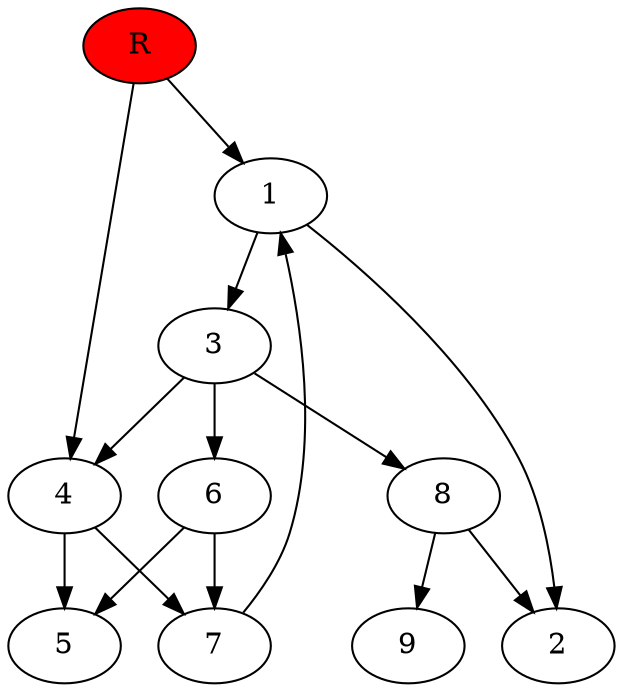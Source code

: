 digraph prb26244 {
	1
	2
	3
	4
	5
	6
	7
	8
	R [fillcolor="#ff0000" style=filled]
	1 -> 2
	1 -> 3
	3 -> 4
	3 -> 6
	3 -> 8
	4 -> 5
	4 -> 7
	6 -> 5
	6 -> 7
	7 -> 1
	8 -> 2
	8 -> 9
	R -> 1
	R -> 4
}
